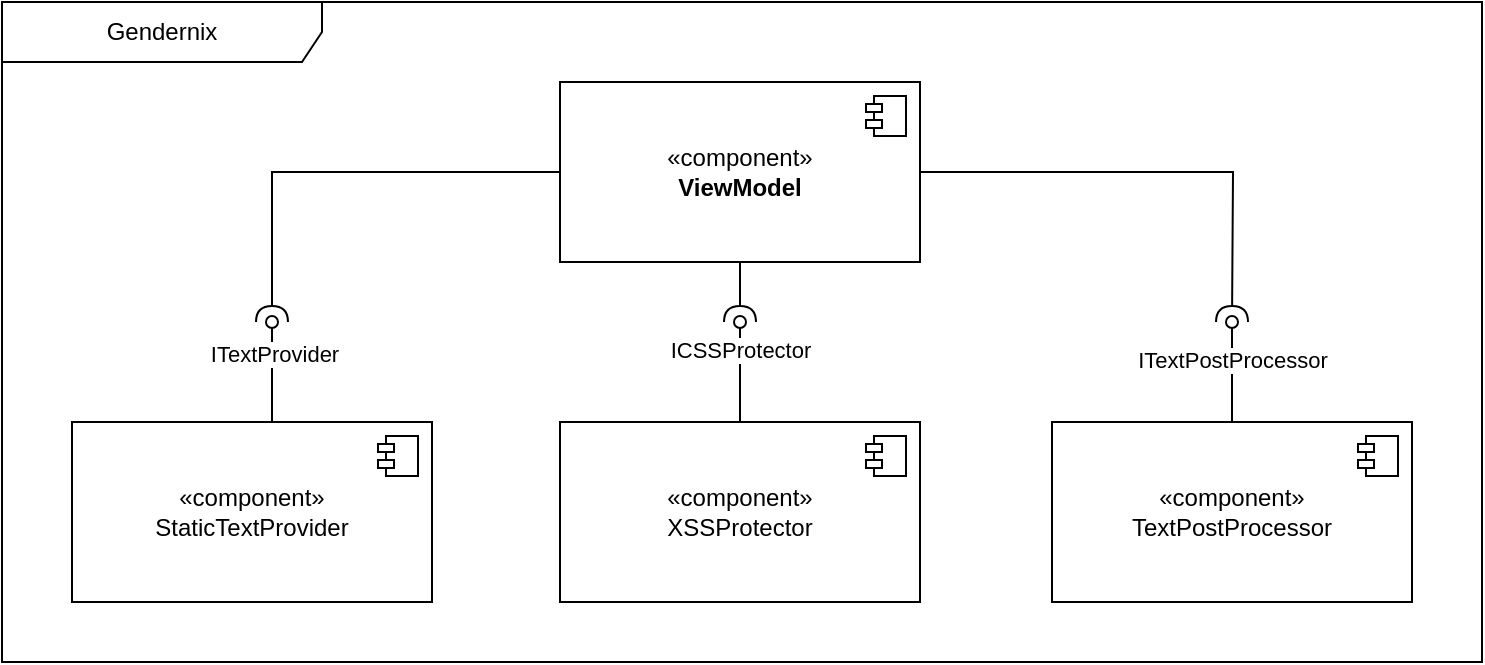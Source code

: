 <mxfile version="22.1.0" type="device">
  <diagram id="weu-m9CZEWMPXb3S5T0G" name="Page-1">
    <mxGraphModel dx="1838" dy="1065" grid="1" gridSize="10" guides="1" tooltips="1" connect="1" arrows="1" fold="1" page="1" pageScale="1" pageWidth="827" pageHeight="1169" math="0" shadow="0">
      <root>
        <mxCell id="0" />
        <mxCell id="1" parent="0" />
        <mxCell id="JH0_C4WM7Rr2u1dncV-A-1" value="Gendernix" style="shape=umlFrame;whiteSpace=wrap;html=1;pointerEvents=0;recursiveResize=0;container=1;collapsible=0;width=160;" parent="1" vertex="1">
          <mxGeometry x="44" y="30" width="740" height="330" as="geometry" />
        </mxCell>
        <mxCell id="JH0_C4WM7Rr2u1dncV-A-47" style="edgeStyle=orthogonalEdgeStyle;rounded=0;orthogonalLoop=1;jettySize=auto;html=1;endArrow=halfCircle;endFill=0;" parent="JH0_C4WM7Rr2u1dncV-A-1" source="JH0_C4WM7Rr2u1dncV-A-33" edge="1">
          <mxGeometry relative="1" as="geometry">
            <mxPoint x="135" y="160" as="targetPoint" />
            <Array as="points">
              <mxPoint x="135" y="85" />
            </Array>
          </mxGeometry>
        </mxCell>
        <mxCell id="JH0_C4WM7Rr2u1dncV-A-51" style="edgeStyle=orthogonalEdgeStyle;rounded=0;orthogonalLoop=1;jettySize=auto;html=1;endArrow=halfCircle;endFill=0;" parent="JH0_C4WM7Rr2u1dncV-A-1" source="JH0_C4WM7Rr2u1dncV-A-33" edge="1">
          <mxGeometry relative="1" as="geometry">
            <mxPoint x="369" y="160" as="targetPoint" />
          </mxGeometry>
        </mxCell>
        <mxCell id="JH0_C4WM7Rr2u1dncV-A-54" style="edgeStyle=orthogonalEdgeStyle;rounded=0;orthogonalLoop=1;jettySize=auto;html=1;endArrow=halfCircle;endFill=0;" parent="JH0_C4WM7Rr2u1dncV-A-1" source="JH0_C4WM7Rr2u1dncV-A-33" edge="1">
          <mxGeometry relative="1" as="geometry">
            <mxPoint x="615" y="160" as="targetPoint" />
          </mxGeometry>
        </mxCell>
        <mxCell id="JH0_C4WM7Rr2u1dncV-A-33" value="«component»&lt;br&gt;&lt;b&gt;ViewModel&lt;/b&gt;" style="html=1;dropTarget=0;whiteSpace=wrap;" parent="JH0_C4WM7Rr2u1dncV-A-1" vertex="1">
          <mxGeometry x="279" y="40" width="180" height="90" as="geometry" />
        </mxCell>
        <mxCell id="JH0_C4WM7Rr2u1dncV-A-34" value="" style="shape=module;jettyWidth=8;jettyHeight=4;" parent="JH0_C4WM7Rr2u1dncV-A-33" vertex="1">
          <mxGeometry x="1" width="20" height="20" relative="1" as="geometry">
            <mxPoint x="-27" y="7" as="offset" />
          </mxGeometry>
        </mxCell>
        <mxCell id="JH0_C4WM7Rr2u1dncV-A-46" style="edgeStyle=orthogonalEdgeStyle;rounded=0;orthogonalLoop=1;jettySize=auto;html=1;endArrow=oval;endFill=0;" parent="JH0_C4WM7Rr2u1dncV-A-1" edge="1">
          <mxGeometry relative="1" as="geometry">
            <mxPoint x="135" y="210" as="sourcePoint" />
            <mxPoint x="135" y="160" as="targetPoint" />
            <Array as="points">
              <mxPoint x="135" y="175" />
              <mxPoint x="135" y="175" />
            </Array>
          </mxGeometry>
        </mxCell>
        <mxCell id="JH0_C4WM7Rr2u1dncV-A-48" value="ITextProvider" style="edgeLabel;html=1;align=center;verticalAlign=middle;resizable=0;points=[];" parent="JH0_C4WM7Rr2u1dncV-A-46" vertex="1" connectable="0">
          <mxGeometry x="0.813" y="-1" relative="1" as="geometry">
            <mxPoint y="11" as="offset" />
          </mxGeometry>
        </mxCell>
        <mxCell id="JH0_C4WM7Rr2u1dncV-A-35" value="«component»&lt;br&gt;StaticTextProvider" style="html=1;dropTarget=0;whiteSpace=wrap;" parent="JH0_C4WM7Rr2u1dncV-A-1" vertex="1">
          <mxGeometry x="35" y="210" width="180" height="90" as="geometry" />
        </mxCell>
        <mxCell id="JH0_C4WM7Rr2u1dncV-A-36" value="" style="shape=module;jettyWidth=8;jettyHeight=4;" parent="JH0_C4WM7Rr2u1dncV-A-35" vertex="1">
          <mxGeometry x="1" width="20" height="20" relative="1" as="geometry">
            <mxPoint x="-27" y="7" as="offset" />
          </mxGeometry>
        </mxCell>
        <mxCell id="JH0_C4WM7Rr2u1dncV-A-50" style="edgeStyle=orthogonalEdgeStyle;rounded=0;orthogonalLoop=1;jettySize=auto;html=1;endArrow=oval;endFill=0;" parent="JH0_C4WM7Rr2u1dncV-A-1" source="JH0_C4WM7Rr2u1dncV-A-37" edge="1">
          <mxGeometry relative="1" as="geometry">
            <mxPoint x="369" y="160" as="targetPoint" />
          </mxGeometry>
        </mxCell>
        <mxCell id="JH0_C4WM7Rr2u1dncV-A-52" value="ICSSProtector" style="edgeLabel;html=1;align=center;verticalAlign=middle;resizable=0;points=[];" parent="JH0_C4WM7Rr2u1dncV-A-50" vertex="1" connectable="0">
          <mxGeometry x="0.455" y="1" relative="1" as="geometry">
            <mxPoint as="offset" />
          </mxGeometry>
        </mxCell>
        <mxCell id="JH0_C4WM7Rr2u1dncV-A-37" value="«component»&lt;br&gt;XSSProtector" style="html=1;dropTarget=0;whiteSpace=wrap;" parent="JH0_C4WM7Rr2u1dncV-A-1" vertex="1">
          <mxGeometry x="279" y="210" width="180" height="90" as="geometry" />
        </mxCell>
        <mxCell id="JH0_C4WM7Rr2u1dncV-A-38" value="" style="shape=module;jettyWidth=8;jettyHeight=4;" parent="JH0_C4WM7Rr2u1dncV-A-37" vertex="1">
          <mxGeometry x="1" width="20" height="20" relative="1" as="geometry">
            <mxPoint x="-27" y="7" as="offset" />
          </mxGeometry>
        </mxCell>
        <mxCell id="JH0_C4WM7Rr2u1dncV-A-55" style="edgeStyle=orthogonalEdgeStyle;rounded=0;orthogonalLoop=1;jettySize=auto;html=1;exitX=0.5;exitY=0;exitDx=0;exitDy=0;endArrow=oval;endFill=0;" parent="JH0_C4WM7Rr2u1dncV-A-1" source="JH0_C4WM7Rr2u1dncV-A-39" edge="1">
          <mxGeometry relative="1" as="geometry">
            <mxPoint x="615" y="160" as="targetPoint" />
          </mxGeometry>
        </mxCell>
        <mxCell id="JH0_C4WM7Rr2u1dncV-A-56" value="ITextPostProcessor" style="edgeLabel;html=1;align=center;verticalAlign=middle;resizable=0;points=[];" parent="JH0_C4WM7Rr2u1dncV-A-55" vertex="1" connectable="0">
          <mxGeometry x="0.262" y="1" relative="1" as="geometry">
            <mxPoint as="offset" />
          </mxGeometry>
        </mxCell>
        <mxCell id="JH0_C4WM7Rr2u1dncV-A-39" value="«component»&lt;br&gt;TextPostProcessor" style="html=1;dropTarget=0;whiteSpace=wrap;" parent="JH0_C4WM7Rr2u1dncV-A-1" vertex="1">
          <mxGeometry x="525" y="210" width="180" height="90" as="geometry" />
        </mxCell>
        <mxCell id="JH0_C4WM7Rr2u1dncV-A-40" value="" style="shape=module;jettyWidth=8;jettyHeight=4;" parent="JH0_C4WM7Rr2u1dncV-A-39" vertex="1">
          <mxGeometry x="1" width="20" height="20" relative="1" as="geometry">
            <mxPoint x="-27" y="7" as="offset" />
          </mxGeometry>
        </mxCell>
      </root>
    </mxGraphModel>
  </diagram>
</mxfile>

